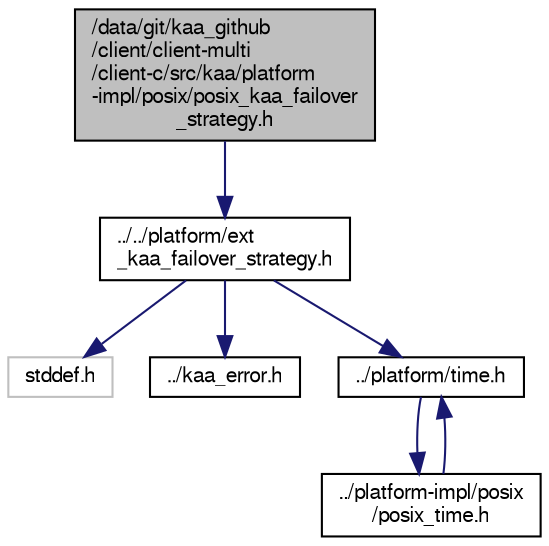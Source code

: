 digraph "/data/git/kaa_github/client/client-multi/client-c/src/kaa/platform-impl/posix/posix_kaa_failover_strategy.h"
{
  bgcolor="transparent";
  edge [fontname="FreeSans",fontsize="10",labelfontname="FreeSans",labelfontsize="10"];
  node [fontname="FreeSans",fontsize="10",shape=record];
  Node1 [label="/data/git/kaa_github\l/client/client-multi\l/client-c/src/kaa/platform\l-impl/posix/posix_kaa_failover\l_strategy.h",height=0.2,width=0.4,color="black", fillcolor="grey75", style="filled" fontcolor="black"];
  Node1 -> Node2 [color="midnightblue",fontsize="10",style="solid",fontname="FreeSans"];
  Node2 [label="../../platform/ext\l_kaa_failover_strategy.h",height=0.2,width=0.4,color="black",URL="$ext__kaa__failover__strategy_8h.html"];
  Node2 -> Node3 [color="midnightblue",fontsize="10",style="solid",fontname="FreeSans"];
  Node3 [label="stddef.h",height=0.2,width=0.4,color="grey75"];
  Node2 -> Node4 [color="midnightblue",fontsize="10",style="solid",fontname="FreeSans"];
  Node4 [label="../kaa_error.h",height=0.2,width=0.4,color="black",URL="$kaa__error_8h.html",tooltip="Kaa error codes. "];
  Node2 -> Node5 [color="midnightblue",fontsize="10",style="solid",fontname="FreeSans"];
  Node5 [label="../platform/time.h",height=0.2,width=0.4,color="black",URL="$time_8h.html"];
  Node5 -> Node6 [color="midnightblue",fontsize="10",style="solid",fontname="FreeSans"];
  Node6 [label="../platform-impl/posix\l/posix_time.h",height=0.2,width=0.4,color="black",URL="$posix__time_8h.html"];
  Node6 -> Node5 [color="midnightblue",fontsize="10",style="solid",fontname="FreeSans"];
}
